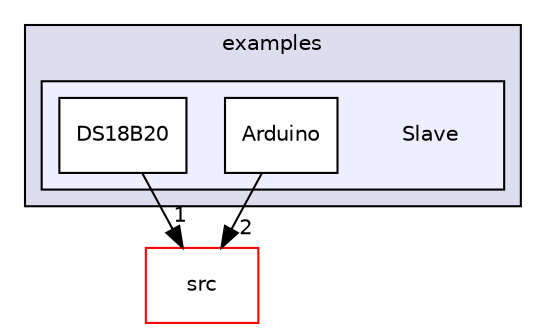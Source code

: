 digraph "examples/Slave" {
  compound=true
  node [ fontsize="10", fontname="Helvetica"];
  edge [ labelfontsize="10", labelfontname="Helvetica"];
  subgraph clusterdir_d28a4824dc47e487b107a5db32ef43c4 {
    graph [ bgcolor="#ddddee", pencolor="black", label="examples" fontname="Helvetica", fontsize="10", URL="dir_d28a4824dc47e487b107a5db32ef43c4.html"]
  subgraph clusterdir_0b1b5459e01e8c427262ee0b5497150a {
    graph [ bgcolor="#eeeeff", pencolor="black", label="" URL="dir_0b1b5459e01e8c427262ee0b5497150a.html"];
    dir_0b1b5459e01e8c427262ee0b5497150a [shape=plaintext label="Slave"];
    dir_81e7e2a0bb8c348ca683a362cd1d7109 [shape=box label="Arduino" color="black" fillcolor="white" style="filled" URL="dir_81e7e2a0bb8c348ca683a362cd1d7109.html"];
    dir_1f2023218e49fb1b666c7c6028af7e0b [shape=box label="DS18B20" color="black" fillcolor="white" style="filled" URL="dir_1f2023218e49fb1b666c7c6028af7e0b.html"];
  }
  }
  dir_68267d1309a1af8e8297ef4c3efbcdba [shape=box label="src" fillcolor="white" style="filled" color="red" URL="dir_68267d1309a1af8e8297ef4c3efbcdba.html"];
  dir_81e7e2a0bb8c348ca683a362cd1d7109->dir_68267d1309a1af8e8297ef4c3efbcdba [headlabel="2", labeldistance=1.5 headhref="dir_000008_000024.html"];
  dir_1f2023218e49fb1b666c7c6028af7e0b->dir_68267d1309a1af8e8297ef4c3efbcdba [headlabel="1", labeldistance=1.5 headhref="dir_000012_000024.html"];
}

